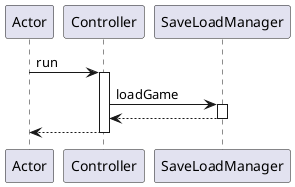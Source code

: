 @startuml
participant Actor
Actor -> Controller : run
activate Controller
Controller -> SaveLoadManager : loadGame
activate SaveLoadManager
SaveLoadManager --> Controller
deactivate SaveLoadManager
return
@enduml
